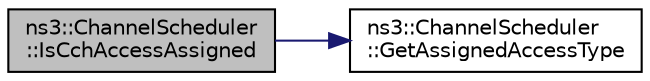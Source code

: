 digraph "ns3::ChannelScheduler::IsCchAccessAssigned"
{
 // LATEX_PDF_SIZE
  edge [fontname="Helvetica",fontsize="10",labelfontname="Helvetica",labelfontsize="10"];
  node [fontname="Helvetica",fontsize="10",shape=record];
  rankdir="LR";
  Node1 [label="ns3::ChannelScheduler\l::IsCchAccessAssigned",height=0.2,width=0.4,color="black", fillcolor="grey75", style="filled", fontcolor="black",tooltip=" "];
  Node1 -> Node2 [color="midnightblue",fontsize="10",style="solid",fontname="Helvetica"];
  Node2 [label="ns3::ChannelScheduler\l::GetAssignedAccessType",height=0.2,width=0.4,color="black", fillcolor="white", style="filled",URL="$classns3_1_1_channel_scheduler.html#a422ee6bde4c904f644facb94783e7e32",tooltip=" "];
}
